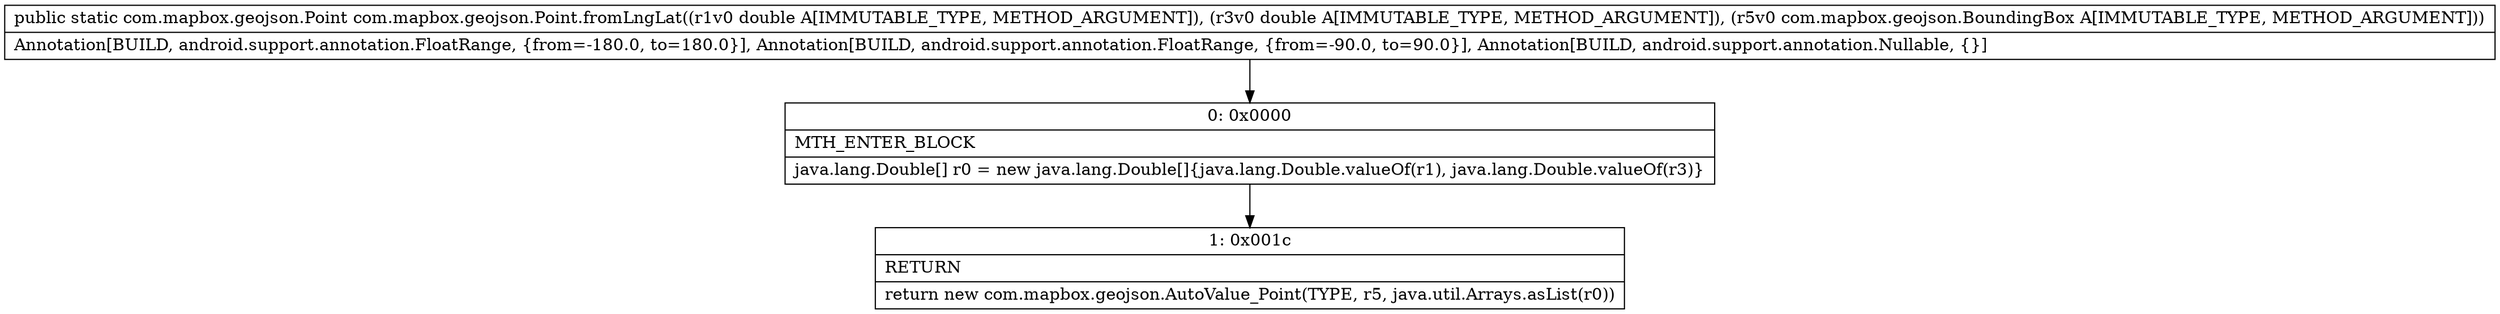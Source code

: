 digraph "CFG forcom.mapbox.geojson.Point.fromLngLat(DDLcom\/mapbox\/geojson\/BoundingBox;)Lcom\/mapbox\/geojson\/Point;" {
Node_0 [shape=record,label="{0\:\ 0x0000|MTH_ENTER_BLOCK\l|java.lang.Double[] r0 = new java.lang.Double[]\{java.lang.Double.valueOf(r1), java.lang.Double.valueOf(r3)\}\l}"];
Node_1 [shape=record,label="{1\:\ 0x001c|RETURN\l|return new com.mapbox.geojson.AutoValue_Point(TYPE, r5, java.util.Arrays.asList(r0))\l}"];
MethodNode[shape=record,label="{public static com.mapbox.geojson.Point com.mapbox.geojson.Point.fromLngLat((r1v0 double A[IMMUTABLE_TYPE, METHOD_ARGUMENT]), (r3v0 double A[IMMUTABLE_TYPE, METHOD_ARGUMENT]), (r5v0 com.mapbox.geojson.BoundingBox A[IMMUTABLE_TYPE, METHOD_ARGUMENT]))  | Annotation[BUILD, android.support.annotation.FloatRange, \{from=\-180.0, to=180.0\}], Annotation[BUILD, android.support.annotation.FloatRange, \{from=\-90.0, to=90.0\}], Annotation[BUILD, android.support.annotation.Nullable, \{\}]\l}"];
MethodNode -> Node_0;
Node_0 -> Node_1;
}

